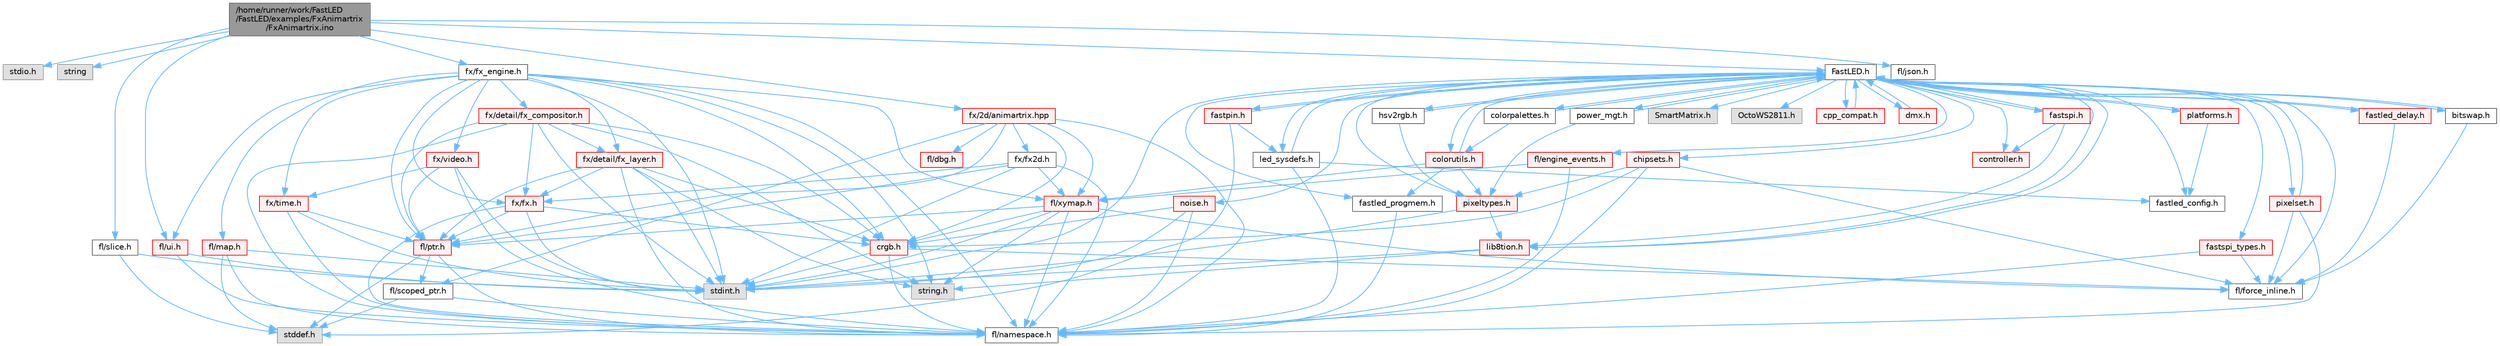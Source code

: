 digraph "/home/runner/work/FastLED/FastLED/examples/FxAnimartrix/FxAnimartrix.ino"
{
 // LATEX_PDF_SIZE
  bgcolor="transparent";
  edge [fontname=Helvetica,fontsize=10,labelfontname=Helvetica,labelfontsize=10];
  node [fontname=Helvetica,fontsize=10,shape=box,height=0.2,width=0.4];
  Node1 [id="Node000001",label="/home/runner/work/FastLED\l/FastLED/examples/FxAnimartrix\l/FxAnimartrix.ino",height=0.2,width=0.4,color="gray40", fillcolor="grey60", style="filled", fontcolor="black",tooltip=" "];
  Node1 -> Node2 [id="edge1_Node000001_Node000002",color="steelblue1",style="solid",tooltip=" "];
  Node2 [id="Node000002",label="stdio.h",height=0.2,width=0.4,color="grey60", fillcolor="#E0E0E0", style="filled",tooltip=" "];
  Node1 -> Node3 [id="edge2_Node000001_Node000003",color="steelblue1",style="solid",tooltip=" "];
  Node3 [id="Node000003",label="string",height=0.2,width=0.4,color="grey60", fillcolor="#E0E0E0", style="filled",tooltip=" "];
  Node1 -> Node4 [id="edge3_Node000001_Node000004",color="steelblue1",style="solid",tooltip=" "];
  Node4 [id="Node000004",label="FastLED.h",height=0.2,width=0.4,color="grey40", fillcolor="white", style="filled",URL="$db/d97/_fast_l_e_d_8h.html",tooltip="central include file for FastLED, defines the CFastLED class/object"];
  Node4 -> Node5 [id="edge4_Node000004_Node000005",color="steelblue1",style="solid",tooltip=" "];
  Node5 [id="Node000005",label="stdint.h",height=0.2,width=0.4,color="grey60", fillcolor="#E0E0E0", style="filled",tooltip=" "];
  Node4 -> Node6 [id="edge5_Node000004_Node000006",color="steelblue1",style="solid",tooltip=" "];
  Node6 [id="Node000006",label="SmartMatrix.h",height=0.2,width=0.4,color="grey60", fillcolor="#E0E0E0", style="filled",tooltip=" "];
  Node4 -> Node7 [id="edge6_Node000004_Node000007",color="steelblue1",style="solid",tooltip=" "];
  Node7 [id="Node000007",label="OctoWS2811.h",height=0.2,width=0.4,color="grey60", fillcolor="#E0E0E0", style="filled",tooltip=" "];
  Node4 -> Node8 [id="edge7_Node000004_Node000008",color="steelblue1",style="solid",tooltip=" "];
  Node8 [id="Node000008",label="fl/force_inline.h",height=0.2,width=0.4,color="grey40", fillcolor="white", style="filled",URL="$d8/d2d/fl_2force__inline_8h.html",tooltip=" "];
  Node4 -> Node9 [id="edge8_Node000004_Node000009",color="steelblue1",style="solid",tooltip=" "];
  Node9 [id="Node000009",label="cpp_compat.h",height=0.2,width=0.4,color="red", fillcolor="#FFF0F0", style="filled",URL="$d9/d13/cpp__compat_8h.html",tooltip="Compatibility functions based on C++ version."];
  Node9 -> Node4 [id="edge9_Node000009_Node000004",color="steelblue1",style="solid",tooltip=" "];
  Node4 -> Node11 [id="edge10_Node000004_Node000011",color="steelblue1",style="solid",tooltip=" "];
  Node11 [id="Node000011",label="fastled_config.h",height=0.2,width=0.4,color="grey40", fillcolor="white", style="filled",URL="$d5/d11/fastled__config_8h.html",tooltip="Contains definitions that can be used to configure FastLED at compile time."];
  Node4 -> Node12 [id="edge11_Node000004_Node000012",color="steelblue1",style="solid",tooltip=" "];
  Node12 [id="Node000012",label="led_sysdefs.h",height=0.2,width=0.4,color="grey40", fillcolor="white", style="filled",URL="$d9/d3e/led__sysdefs_8h.html",tooltip="Determines which platform system definitions to include."];
  Node12 -> Node4 [id="edge12_Node000012_Node000004",color="steelblue1",style="solid",tooltip=" "];
  Node12 -> Node11 [id="edge13_Node000012_Node000011",color="steelblue1",style="solid",tooltip=" "];
  Node12 -> Node13 [id="edge14_Node000012_Node000013",color="steelblue1",style="solid",tooltip=" "];
  Node13 [id="Node000013",label="fl/namespace.h",height=0.2,width=0.4,color="grey40", fillcolor="white", style="filled",URL="$df/d2a/namespace_8h.html",tooltip="Implements the FastLED namespace macros."];
  Node4 -> Node14 [id="edge15_Node000004_Node000014",color="steelblue1",style="solid",tooltip=" "];
  Node14 [id="Node000014",label="fastled_delay.h",height=0.2,width=0.4,color="red", fillcolor="#FFF0F0", style="filled",URL="$d0/da8/fastled__delay_8h.html",tooltip="Utility functions and classes for managing delay cycles."];
  Node14 -> Node4 [id="edge16_Node000014_Node000004",color="steelblue1",style="solid",tooltip=" "];
  Node14 -> Node8 [id="edge17_Node000014_Node000008",color="steelblue1",style="solid",tooltip=" "];
  Node4 -> Node16 [id="edge18_Node000004_Node000016",color="steelblue1",style="solid",tooltip=" "];
  Node16 [id="Node000016",label="bitswap.h",height=0.2,width=0.4,color="grey40", fillcolor="white", style="filled",URL="$de/ded/bitswap_8h.html",tooltip="Functions for doing a rotation of bits/bytes used by parallel output."];
  Node16 -> Node4 [id="edge19_Node000016_Node000004",color="steelblue1",style="solid",tooltip=" "];
  Node16 -> Node8 [id="edge20_Node000016_Node000008",color="steelblue1",style="solid",tooltip=" "];
  Node4 -> Node17 [id="edge21_Node000004_Node000017",color="steelblue1",style="solid",tooltip=" "];
  Node17 [id="Node000017",label="controller.h",height=0.2,width=0.4,color="red", fillcolor="#FFF0F0", style="filled",URL="$d2/dd9/controller_8h.html",tooltip="deprecated: base definitions used by led controllers for writing out led data"];
  Node4 -> Node65 [id="edge22_Node000004_Node000065",color="steelblue1",style="solid",tooltip=" "];
  Node65 [id="Node000065",label="fastpin.h",height=0.2,width=0.4,color="red", fillcolor="#FFF0F0", style="filled",URL="$db/d65/fastpin_8h.html",tooltip="Class base definitions for defining fast pin access."];
  Node65 -> Node4 [id="edge23_Node000065_Node000004",color="steelblue1",style="solid",tooltip=" "];
  Node65 -> Node12 [id="edge24_Node000065_Node000012",color="steelblue1",style="solid",tooltip=" "];
  Node65 -> Node19 [id="edge25_Node000065_Node000019",color="steelblue1",style="solid",tooltip=" "];
  Node19 [id="Node000019",label="stddef.h",height=0.2,width=0.4,color="grey60", fillcolor="#E0E0E0", style="filled",tooltip=" "];
  Node4 -> Node66 [id="edge26_Node000004_Node000066",color="steelblue1",style="solid",tooltip=" "];
  Node66 [id="Node000066",label="fastspi_types.h",height=0.2,width=0.4,color="red", fillcolor="#FFF0F0", style="filled",URL="$d2/ddb/fastspi__types_8h.html",tooltip="Data types and constants used by SPI interfaces."];
  Node66 -> Node8 [id="edge27_Node000066_Node000008",color="steelblue1",style="solid",tooltip=" "];
  Node66 -> Node13 [id="edge28_Node000066_Node000013",color="steelblue1",style="solid",tooltip=" "];
  Node4 -> Node67 [id="edge29_Node000004_Node000067",color="steelblue1",style="solid",tooltip=" "];
  Node67 [id="Node000067",label="dmx.h",height=0.2,width=0.4,color="red", fillcolor="#FFF0F0", style="filled",URL="$d3/de1/dmx_8h.html",tooltip="Defines the DMX512-based LED controllers."];
  Node67 -> Node4 [id="edge30_Node000067_Node000004",color="steelblue1",style="solid",tooltip=" "];
  Node4 -> Node70 [id="edge31_Node000004_Node000070",color="steelblue1",style="solid",tooltip=" "];
  Node70 [id="Node000070",label="platforms.h",height=0.2,width=0.4,color="red", fillcolor="#FFF0F0", style="filled",URL="$da/dc9/platforms_8h.html",tooltip="Determines which platforms headers to include."];
  Node70 -> Node4 [id="edge32_Node000070_Node000004",color="steelblue1",style="solid",tooltip=" "];
  Node70 -> Node11 [id="edge33_Node000070_Node000011",color="steelblue1",style="solid",tooltip=" "];
  Node4 -> Node72 [id="edge34_Node000004_Node000072",color="steelblue1",style="solid",tooltip=" "];
  Node72 [id="Node000072",label="fastled_progmem.h",height=0.2,width=0.4,color="grey40", fillcolor="white", style="filled",URL="$df/dab/fastled__progmem_8h.html",tooltip="Wrapper definitions to allow seamless use of PROGMEM in environments that have it."];
  Node72 -> Node13 [id="edge35_Node000072_Node000013",color="steelblue1",style="solid",tooltip=" "];
  Node4 -> Node21 [id="edge36_Node000004_Node000021",color="steelblue1",style="solid",tooltip=" "];
  Node21 [id="Node000021",label="lib8tion.h",height=0.2,width=0.4,color="red", fillcolor="#FFF0F0", style="filled",URL="$df/da5/lib8tion_8h.html",tooltip="Fast, efficient 8-bit math functions specifically designed for high-performance LED programming."];
  Node21 -> Node4 [id="edge37_Node000021_Node000004",color="steelblue1",style="solid",tooltip=" "];
  Node21 -> Node5 [id="edge38_Node000021_Node000005",color="steelblue1",style="solid",tooltip=" "];
  Node21 -> Node25 [id="edge39_Node000021_Node000025",color="steelblue1",style="solid",tooltip=" "];
  Node25 [id="Node000025",label="string.h",height=0.2,width=0.4,color="grey60", fillcolor="#E0E0E0", style="filled",tooltip=" "];
  Node4 -> Node20 [id="edge40_Node000004_Node000020",color="steelblue1",style="solid",tooltip=" "];
  Node20 [id="Node000020",label="pixeltypes.h",height=0.2,width=0.4,color="red", fillcolor="#FFF0F0", style="filled",URL="$d2/dba/pixeltypes_8h.html",tooltip="Includes defintions for RGB and HSV pixels."];
  Node20 -> Node5 [id="edge41_Node000020_Node000005",color="steelblue1",style="solid",tooltip=" "];
  Node20 -> Node21 [id="edge42_Node000020_Node000021",color="steelblue1",style="solid",tooltip=" "];
  Node4 -> Node73 [id="edge43_Node000004_Node000073",color="steelblue1",style="solid",tooltip=" "];
  Node73 [id="Node000073",label="hsv2rgb.h",height=0.2,width=0.4,color="grey40", fillcolor="white", style="filled",URL="$de/d9a/hsv2rgb_8h.html",tooltip="Functions to convert from the HSV colorspace to the RGB colorspace."];
  Node73 -> Node4 [id="edge44_Node000073_Node000004",color="steelblue1",style="solid",tooltip=" "];
  Node73 -> Node20 [id="edge45_Node000073_Node000020",color="steelblue1",style="solid",tooltip=" "];
  Node4 -> Node74 [id="edge46_Node000004_Node000074",color="steelblue1",style="solid",tooltip=" "];
  Node74 [id="Node000074",label="colorutils.h",height=0.2,width=0.4,color="red", fillcolor="#FFF0F0", style="filled",URL="$d1/dfb/colorutils_8h.html",tooltip="Utility functions for color fill, palettes, blending, and more."];
  Node74 -> Node4 [id="edge47_Node000074_Node000004",color="steelblue1",style="solid",tooltip=" "];
  Node74 -> Node20 [id="edge48_Node000074_Node000020",color="steelblue1",style="solid",tooltip=" "];
  Node74 -> Node72 [id="edge49_Node000074_Node000072",color="steelblue1",style="solid",tooltip=" "];
  Node74 -> Node53 [id="edge50_Node000074_Node000053",color="steelblue1",style="solid",tooltip=" "];
  Node53 [id="Node000053",label="fl/xymap.h",height=0.2,width=0.4,color="red", fillcolor="#FFF0F0", style="filled",URL="$d6/dc9/fl_2xymap_8h.html",tooltip=" "];
  Node53 -> Node5 [id="edge51_Node000053_Node000005",color="steelblue1",style="solid",tooltip=" "];
  Node53 -> Node25 [id="edge52_Node000053_Node000025",color="steelblue1",style="solid",tooltip=" "];
  Node53 -> Node28 [id="edge53_Node000053_Node000028",color="steelblue1",style="solid",tooltip=" "];
  Node28 [id="Node000028",label="crgb.h",height=0.2,width=0.4,color="red", fillcolor="#FFF0F0", style="filled",URL="$db/dd1/crgb_8h.html",tooltip="Defines the red, green, and blue (RGB) pixel struct."];
  Node28 -> Node5 [id="edge54_Node000028_Node000005",color="steelblue1",style="solid",tooltip=" "];
  Node28 -> Node13 [id="edge55_Node000028_Node000013",color="steelblue1",style="solid",tooltip=" "];
  Node28 -> Node8 [id="edge56_Node000028_Node000008",color="steelblue1",style="solid",tooltip=" "];
  Node53 -> Node8 [id="edge57_Node000053_Node000008",color="steelblue1",style="solid",tooltip=" "];
  Node53 -> Node38 [id="edge58_Node000053_Node000038",color="steelblue1",style="solid",tooltip=" "];
  Node38 [id="Node000038",label="fl/ptr.h",height=0.2,width=0.4,color="red", fillcolor="#FFF0F0", style="filled",URL="$d7/df1/fl_2ptr_8h.html",tooltip=" "];
  Node38 -> Node19 [id="edge59_Node000038_Node000019",color="steelblue1",style="solid",tooltip=" "];
  Node38 -> Node13 [id="edge60_Node000038_Node000013",color="steelblue1",style="solid",tooltip=" "];
  Node38 -> Node39 [id="edge61_Node000038_Node000039",color="steelblue1",style="solid",tooltip=" "];
  Node39 [id="Node000039",label="fl/scoped_ptr.h",height=0.2,width=0.4,color="grey40", fillcolor="white", style="filled",URL="$df/d28/fl_2scoped__ptr_8h.html",tooltip=" "];
  Node39 -> Node19 [id="edge62_Node000039_Node000019",color="steelblue1",style="solid",tooltip=" "];
  Node39 -> Node13 [id="edge63_Node000039_Node000013",color="steelblue1",style="solid",tooltip=" "];
  Node53 -> Node13 [id="edge64_Node000053_Node000013",color="steelblue1",style="solid",tooltip=" "];
  Node4 -> Node76 [id="edge65_Node000004_Node000076",color="steelblue1",style="solid",tooltip=" "];
  Node76 [id="Node000076",label="pixelset.h",height=0.2,width=0.4,color="red", fillcolor="#FFF0F0", style="filled",URL="$d4/d46/pixelset_8h.html",tooltip="Declares classes for managing logical groups of LEDs."];
  Node76 -> Node4 [id="edge66_Node000076_Node000004",color="steelblue1",style="solid",tooltip=" "];
  Node76 -> Node8 [id="edge67_Node000076_Node000008",color="steelblue1",style="solid",tooltip=" "];
  Node76 -> Node13 [id="edge68_Node000076_Node000013",color="steelblue1",style="solid",tooltip=" "];
  Node4 -> Node78 [id="edge69_Node000004_Node000078",color="steelblue1",style="solid",tooltip=" "];
  Node78 [id="Node000078",label="colorpalettes.h",height=0.2,width=0.4,color="grey40", fillcolor="white", style="filled",URL="$dc/dcc/colorpalettes_8h.html",tooltip="Declarations for the predefined color palettes supplied by FastLED."];
  Node78 -> Node4 [id="edge70_Node000078_Node000004",color="steelblue1",style="solid",tooltip=" "];
  Node78 -> Node74 [id="edge71_Node000078_Node000074",color="steelblue1",style="solid",tooltip=" "];
  Node4 -> Node79 [id="edge72_Node000004_Node000079",color="steelblue1",style="solid",tooltip=" "];
  Node79 [id="Node000079",label="noise.h",height=0.2,width=0.4,color="red", fillcolor="#FFF0F0", style="filled",URL="$d1/d31/noise_8h.html",tooltip="Functions to generate and fill arrays with noise."];
  Node79 -> Node5 [id="edge73_Node000079_Node000005",color="steelblue1",style="solid",tooltip=" "];
  Node79 -> Node28 [id="edge74_Node000079_Node000028",color="steelblue1",style="solid",tooltip=" "];
  Node79 -> Node13 [id="edge75_Node000079_Node000013",color="steelblue1",style="solid",tooltip=" "];
  Node4 -> Node80 [id="edge76_Node000004_Node000080",color="steelblue1",style="solid",tooltip=" "];
  Node80 [id="Node000080",label="power_mgt.h",height=0.2,width=0.4,color="grey40", fillcolor="white", style="filled",URL="$dc/d5b/power__mgt_8h.html",tooltip="Functions to limit the power used by FastLED."];
  Node80 -> Node4 [id="edge77_Node000080_Node000004",color="steelblue1",style="solid",tooltip=" "];
  Node80 -> Node20 [id="edge78_Node000080_Node000020",color="steelblue1",style="solid",tooltip=" "];
  Node4 -> Node81 [id="edge79_Node000004_Node000081",color="steelblue1",style="solid",tooltip=" "];
  Node81 [id="Node000081",label="fastspi.h",height=0.2,width=0.4,color="red", fillcolor="#FFF0F0", style="filled",URL="$d6/ddc/fastspi_8h.html",tooltip="Serial peripheral interface (SPI) definitions per platform."];
  Node81 -> Node4 [id="edge80_Node000081_Node000004",color="steelblue1",style="solid",tooltip=" "];
  Node81 -> Node17 [id="edge81_Node000081_Node000017",color="steelblue1",style="solid",tooltip=" "];
  Node81 -> Node21 [id="edge82_Node000081_Node000021",color="steelblue1",style="solid",tooltip=" "];
  Node4 -> Node83 [id="edge83_Node000004_Node000083",color="steelblue1",style="solid",tooltip=" "];
  Node83 [id="Node000083",label="chipsets.h",height=0.2,width=0.4,color="red", fillcolor="#FFF0F0", style="filled",URL="$db/d66/chipsets_8h.html",tooltip="Contains the bulk of the definitions for the various LED chipsets supported."];
  Node83 -> Node20 [id="edge84_Node000083_Node000020",color="steelblue1",style="solid",tooltip=" "];
  Node83 -> Node8 [id="edge85_Node000083_Node000008",color="steelblue1",style="solid",tooltip=" "];
  Node83 -> Node28 [id="edge86_Node000083_Node000028",color="steelblue1",style="solid",tooltip=" "];
  Node83 -> Node13 [id="edge87_Node000083_Node000013",color="steelblue1",style="solid",tooltip=" "];
  Node4 -> Node51 [id="edge88_Node000004_Node000051",color="steelblue1",style="solid",tooltip=" "];
  Node51 [id="Node000051",label="fl/engine_events.h",height=0.2,width=0.4,color="red", fillcolor="#FFF0F0", style="filled",URL="$dc/dd9/fl_2engine__events_8h.html",tooltip=" "];
  Node51 -> Node53 [id="edge89_Node000051_Node000053",color="steelblue1",style="solid",tooltip=" "];
  Node51 -> Node13 [id="edge90_Node000051_Node000013",color="steelblue1",style="solid",tooltip=" "];
  Node1 -> Node84 [id="edge91_Node000001_Node000084",color="steelblue1",style="solid",tooltip=" "];
  Node84 [id="Node000084",label="fl/json.h",height=0.2,width=0.4,color="grey40", fillcolor="white", style="filled",URL="$d7/d91/fl_2json_8h.html",tooltip=" "];
  Node1 -> Node85 [id="edge92_Node000001_Node000085",color="steelblue1",style="solid",tooltip=" "];
  Node85 [id="Node000085",label="fl/slice.h",height=0.2,width=0.4,color="grey40", fillcolor="white", style="filled",URL="$db/d37/fl_2slice_8h.html",tooltip=" "];
  Node85 -> Node5 [id="edge93_Node000085_Node000005",color="steelblue1",style="solid",tooltip=" "];
  Node85 -> Node19 [id="edge94_Node000085_Node000019",color="steelblue1",style="solid",tooltip=" "];
  Node1 -> Node86 [id="edge95_Node000001_Node000086",color="steelblue1",style="solid",tooltip=" "];
  Node86 [id="Node000086",label="fx/fx_engine.h",height=0.2,width=0.4,color="grey40", fillcolor="white", style="filled",URL="$d9/d3c/fx__engine_8h.html",tooltip=" "];
  Node86 -> Node5 [id="edge96_Node000086_Node000005",color="steelblue1",style="solid",tooltip=" "];
  Node86 -> Node25 [id="edge97_Node000086_Node000025",color="steelblue1",style="solid",tooltip=" "];
  Node86 -> Node28 [id="edge98_Node000086_Node000028",color="steelblue1",style="solid",tooltip=" "];
  Node86 -> Node58 [id="edge99_Node000086_Node000058",color="steelblue1",style="solid",tooltip=" "];
  Node58 [id="Node000058",label="fl/map.h",height=0.2,width=0.4,color="red", fillcolor="#FFF0F0", style="filled",URL="$dc/db7/map_8h.html",tooltip=" "];
  Node58 -> Node5 [id="edge100_Node000058_Node000005",color="steelblue1",style="solid",tooltip=" "];
  Node58 -> Node19 [id="edge101_Node000058_Node000019",color="steelblue1",style="solid",tooltip=" "];
  Node58 -> Node13 [id="edge102_Node000058_Node000013",color="steelblue1",style="solid",tooltip=" "];
  Node86 -> Node87 [id="edge103_Node000086_Node000087",color="steelblue1",style="solid",tooltip=" "];
  Node87 [id="Node000087",label="fx/fx.h",height=0.2,width=0.4,color="red", fillcolor="#FFF0F0", style="filled",URL="$d2/d0c/fx_8h.html",tooltip=" "];
  Node87 -> Node5 [id="edge104_Node000087_Node000005",color="steelblue1",style="solid",tooltip=" "];
  Node87 -> Node28 [id="edge105_Node000087_Node000028",color="steelblue1",style="solid",tooltip=" "];
  Node87 -> Node13 [id="edge106_Node000087_Node000013",color="steelblue1",style="solid",tooltip=" "];
  Node87 -> Node38 [id="edge107_Node000087_Node000038",color="steelblue1",style="solid",tooltip=" "];
  Node86 -> Node90 [id="edge108_Node000086_Node000090",color="steelblue1",style="solid",tooltip=" "];
  Node90 [id="Node000090",label="fx/detail/fx_compositor.h",height=0.2,width=0.4,color="red", fillcolor="#FFF0F0", style="filled",URL="$d5/d6b/fx__compositor_8h.html",tooltip=" "];
  Node90 -> Node5 [id="edge109_Node000090_Node000005",color="steelblue1",style="solid",tooltip=" "];
  Node90 -> Node25 [id="edge110_Node000090_Node000025",color="steelblue1",style="solid",tooltip=" "];
  Node90 -> Node28 [id="edge111_Node000090_Node000028",color="steelblue1",style="solid",tooltip=" "];
  Node90 -> Node87 [id="edge112_Node000090_Node000087",color="steelblue1",style="solid",tooltip=" "];
  Node90 -> Node91 [id="edge113_Node000090_Node000091",color="steelblue1",style="solid",tooltip=" "];
  Node91 [id="Node000091",label="fx/detail/fx_layer.h",height=0.2,width=0.4,color="red", fillcolor="#FFF0F0", style="filled",URL="$d7/d2f/fx__layer_8h.html",tooltip=" "];
  Node91 -> Node5 [id="edge114_Node000091_Node000005",color="steelblue1",style="solid",tooltip=" "];
  Node91 -> Node25 [id="edge115_Node000091_Node000025",color="steelblue1",style="solid",tooltip=" "];
  Node91 -> Node28 [id="edge116_Node000091_Node000028",color="steelblue1",style="solid",tooltip=" "];
  Node91 -> Node87 [id="edge117_Node000091_Node000087",color="steelblue1",style="solid",tooltip=" "];
  Node91 -> Node13 [id="edge118_Node000091_Node000013",color="steelblue1",style="solid",tooltip=" "];
  Node91 -> Node38 [id="edge119_Node000091_Node000038",color="steelblue1",style="solid",tooltip=" "];
  Node90 -> Node13 [id="edge120_Node000090_Node000013",color="steelblue1",style="solid",tooltip=" "];
  Node90 -> Node38 [id="edge121_Node000090_Node000038",color="steelblue1",style="solid",tooltip=" "];
  Node86 -> Node91 [id="edge122_Node000086_Node000091",color="steelblue1",style="solid",tooltip=" "];
  Node86 -> Node13 [id="edge123_Node000086_Node000013",color="steelblue1",style="solid",tooltip=" "];
  Node86 -> Node38 [id="edge124_Node000086_Node000038",color="steelblue1",style="solid",tooltip=" "];
  Node86 -> Node93 [id="edge125_Node000086_Node000093",color="steelblue1",style="solid",tooltip=" "];
  Node93 [id="Node000093",label="fl/ui.h",height=0.2,width=0.4,color="red", fillcolor="#FFF0F0", style="filled",URL="$d9/d3b/ui_8h.html",tooltip=" "];
  Node93 -> Node5 [id="edge126_Node000093_Node000005",color="steelblue1",style="solid",tooltip=" "];
  Node93 -> Node13 [id="edge127_Node000093_Node000013",color="steelblue1",style="solid",tooltip=" "];
  Node86 -> Node95 [id="edge128_Node000086_Node000095",color="steelblue1",style="solid",tooltip=" "];
  Node95 [id="Node000095",label="fx/time.h",height=0.2,width=0.4,color="red", fillcolor="#FFF0F0", style="filled",URL="$de/df7/time_8h.html",tooltip=" "];
  Node95 -> Node5 [id="edge129_Node000095_Node000005",color="steelblue1",style="solid",tooltip=" "];
  Node95 -> Node38 [id="edge130_Node000095_Node000038",color="steelblue1",style="solid",tooltip=" "];
  Node95 -> Node13 [id="edge131_Node000095_Node000013",color="steelblue1",style="solid",tooltip=" "];
  Node86 -> Node97 [id="edge132_Node000086_Node000097",color="steelblue1",style="solid",tooltip=" "];
  Node97 [id="Node000097",label="fx/video.h",height=0.2,width=0.4,color="red", fillcolor="#FFF0F0", style="filled",URL="$dd/d78/video_8h.html",tooltip=" "];
  Node97 -> Node5 [id="edge133_Node000097_Node000005",color="steelblue1",style="solid",tooltip=" "];
  Node97 -> Node13 [id="edge134_Node000097_Node000013",color="steelblue1",style="solid",tooltip=" "];
  Node97 -> Node38 [id="edge135_Node000097_Node000038",color="steelblue1",style="solid",tooltip=" "];
  Node97 -> Node95 [id="edge136_Node000097_Node000095",color="steelblue1",style="solid",tooltip=" "];
  Node86 -> Node53 [id="edge137_Node000086_Node000053",color="steelblue1",style="solid",tooltip=" "];
  Node1 -> Node99 [id="edge138_Node000001_Node000099",color="steelblue1",style="solid",tooltip=" "];
  Node99 [id="Node000099",label="fx/2d/animartrix.hpp",height=0.2,width=0.4,color="red", fillcolor="#FFF0F0", style="filled",URL="$d3/dc3/animartrix_8hpp.html",tooltip=" "];
  Node99 -> Node28 [id="edge139_Node000099_Node000028",color="steelblue1",style="solid",tooltip=" "];
  Node99 -> Node100 [id="edge140_Node000099_Node000100",color="steelblue1",style="solid",tooltip=" "];
  Node100 [id="Node000100",label="fx/fx2d.h",height=0.2,width=0.4,color="grey40", fillcolor="white", style="filled",URL="$d9/d43/fx2d_8h.html",tooltip=" "];
  Node100 -> Node5 [id="edge141_Node000100_Node000005",color="steelblue1",style="solid",tooltip=" "];
  Node100 -> Node53 [id="edge142_Node000100_Node000053",color="steelblue1",style="solid",tooltip=" "];
  Node100 -> Node13 [id="edge143_Node000100_Node000013",color="steelblue1",style="solid",tooltip=" "];
  Node100 -> Node87 [id="edge144_Node000100_Node000087",color="steelblue1",style="solid",tooltip=" "];
  Node100 -> Node38 [id="edge145_Node000100_Node000038",color="steelblue1",style="solid",tooltip=" "];
  Node99 -> Node13 [id="edge146_Node000099_Node000013",color="steelblue1",style="solid",tooltip=" "];
  Node99 -> Node38 [id="edge147_Node000099_Node000038",color="steelblue1",style="solid",tooltip=" "];
  Node99 -> Node39 [id="edge148_Node000099_Node000039",color="steelblue1",style="solid",tooltip=" "];
  Node99 -> Node62 [id="edge149_Node000099_Node000062",color="steelblue1",style="solid",tooltip=" "];
  Node62 [id="Node000062",label="fl/dbg.h",height=0.2,width=0.4,color="red", fillcolor="#FFF0F0", style="filled",URL="$d6/d01/dbg_8h.html",tooltip=" "];
  Node99 -> Node53 [id="edge150_Node000099_Node000053",color="steelblue1",style="solid",tooltip=" "];
  Node1 -> Node93 [id="edge151_Node000001_Node000093",color="steelblue1",style="solid",tooltip=" "];
}
